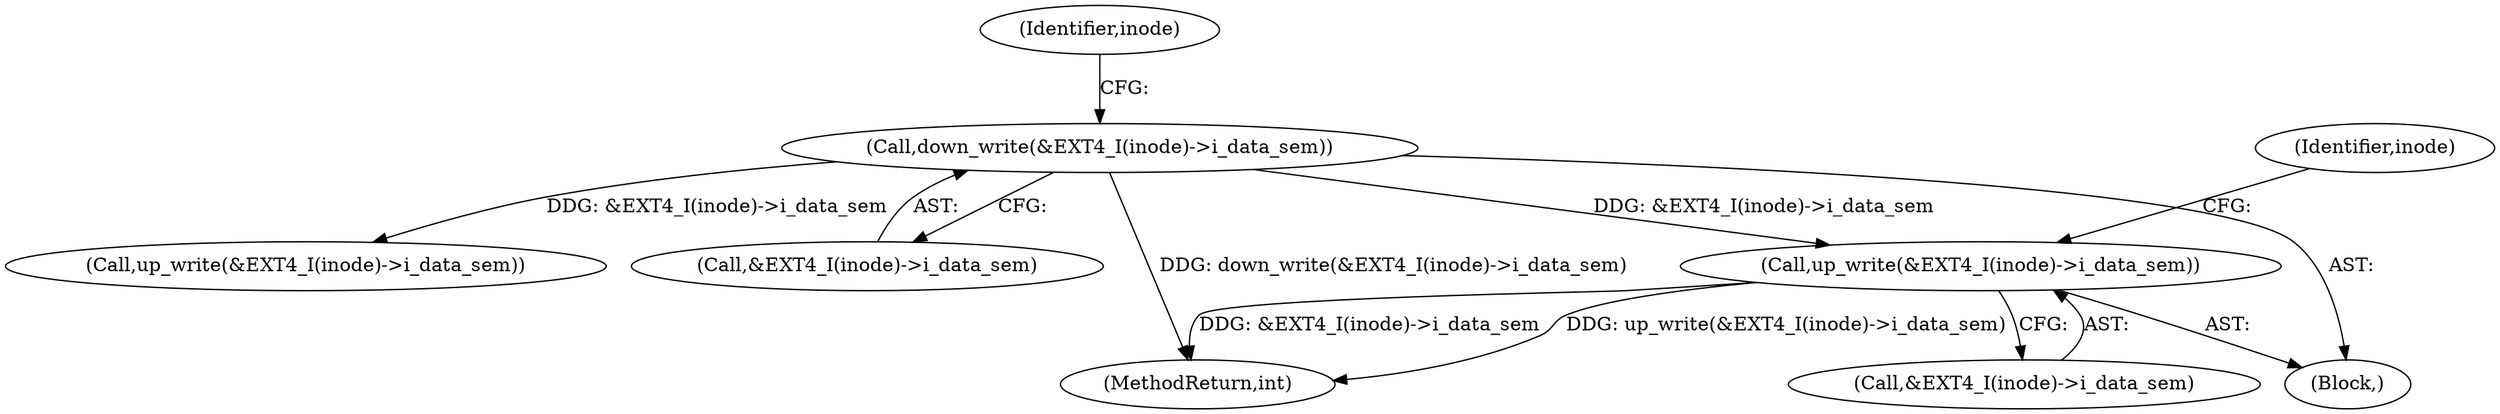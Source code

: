 digraph "0_linux_ea3d7209ca01da209cda6f0dea8be9cc4b7a933b_6@API" {
"1000386" [label="(Call,up_write(&EXT4_I(inode)->i_data_sem))"];
"1000340" [label="(Call,down_write(&EXT4_I(inode)->i_data_sem))"];
"1000359" [label="(Call,up_write(&EXT4_I(inode)->i_data_sem))"];
"1000430" [label="(MethodReturn,int)"];
"1000394" [label="(Identifier,inode)"];
"1000340" [label="(Call,down_write(&EXT4_I(inode)->i_data_sem))"];
"1000341" [label="(Call,&EXT4_I(inode)->i_data_sem)"];
"1000347" [label="(Identifier,inode)"];
"1000387" [label="(Call,&EXT4_I(inode)->i_data_sem)"];
"1000112" [label="(Block,)"];
"1000386" [label="(Call,up_write(&EXT4_I(inode)->i_data_sem))"];
"1000386" -> "1000112"  [label="AST: "];
"1000386" -> "1000387"  [label="CFG: "];
"1000387" -> "1000386"  [label="AST: "];
"1000394" -> "1000386"  [label="CFG: "];
"1000386" -> "1000430"  [label="DDG: &EXT4_I(inode)->i_data_sem"];
"1000386" -> "1000430"  [label="DDG: up_write(&EXT4_I(inode)->i_data_sem)"];
"1000340" -> "1000386"  [label="DDG: &EXT4_I(inode)->i_data_sem"];
"1000340" -> "1000112"  [label="AST: "];
"1000340" -> "1000341"  [label="CFG: "];
"1000341" -> "1000340"  [label="AST: "];
"1000347" -> "1000340"  [label="CFG: "];
"1000340" -> "1000430"  [label="DDG: down_write(&EXT4_I(inode)->i_data_sem)"];
"1000340" -> "1000359"  [label="DDG: &EXT4_I(inode)->i_data_sem"];
}
